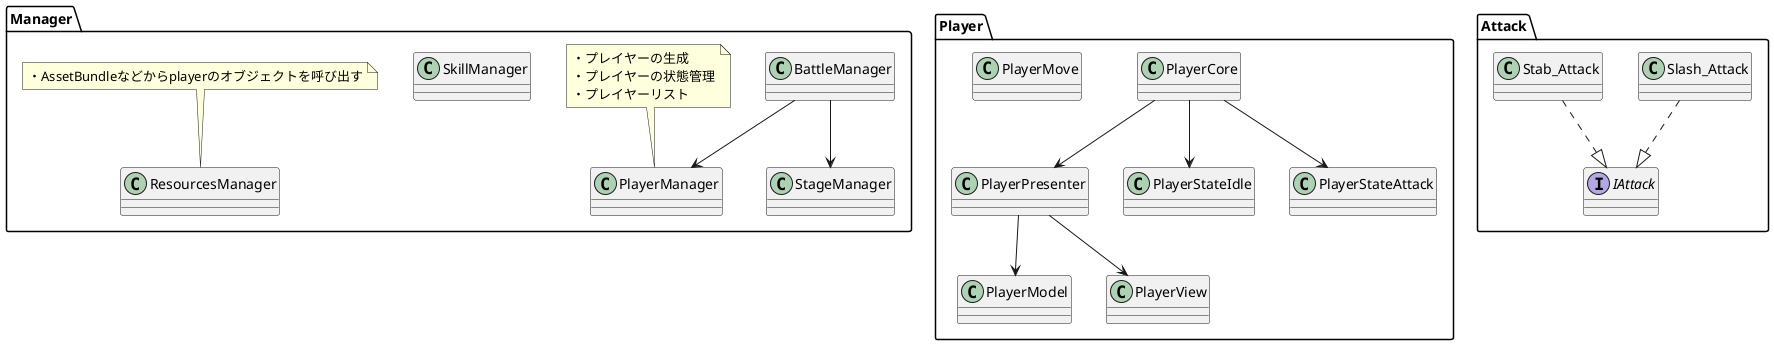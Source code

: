 ﻿@startuml
namespace Manager{
BattleManager --> PlayerManager
BattleManager --> StageManager

class BattleManager
class PlayerManager
note top of PlayerManager
・プレイヤーの生成
・プレイヤーの状態管理
・プレイヤーリスト
end note 
class StageManager
class SkillManager
class ResourcesManager
note top of ResourcesManager
・AssetBundleなどからplayerのオブジェクトを呼び出す
end note 

}

namespace Player{
PlayerPresenter --> PlayerModel
PlayerPresenter --> PlayerView
PlayerCore --> PlayerPresenter
PlayerCore --> PlayerStateIdle
PlayerCore --> PlayerStateAttack


class PlayerModel
class PlayerView
class PlayerPresenter
class PlayerCore
class PlayerStateIdle
class PlayerStateAttack 
class PlayerMove
}

namespace Attack{
Slash_Attack ..|> IAttack
Stab_Attack ..|> IAttack

interface IAttack
class Slash_Attack
class Stab_Attack

}
@enduml